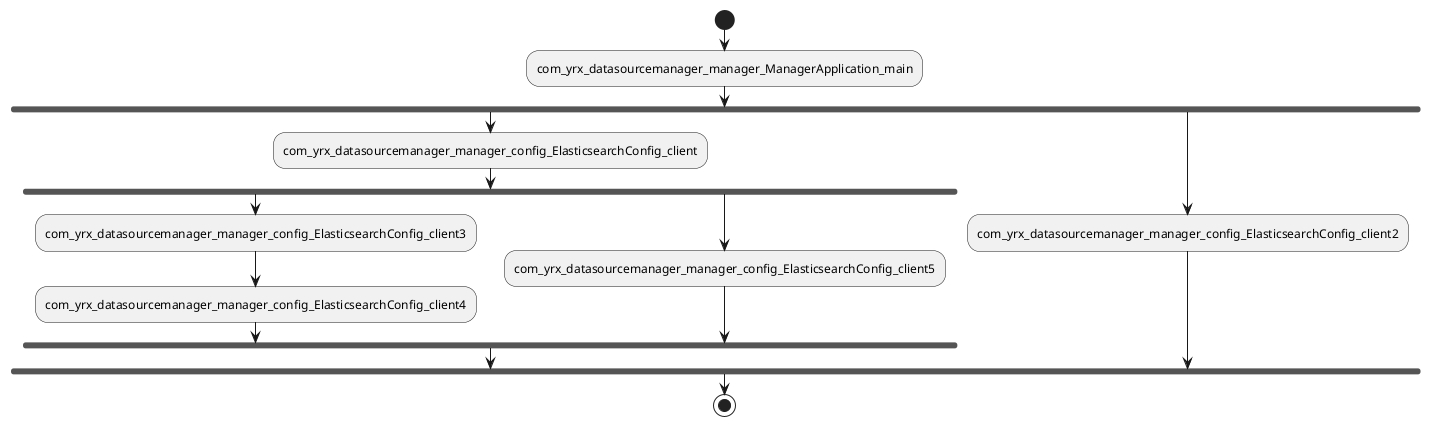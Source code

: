 @startuml
start

:com_yrx_datasourcemanager_manager_ManagerApplication_main;
fork
:com_yrx_datasourcemanager_manager_config_ElasticsearchConfig_client;
fork
:com_yrx_datasourcemanager_manager_config_ElasticsearchConfig_client3;
:com_yrx_datasourcemanager_manager_config_ElasticsearchConfig_client4;
fork again
:com_yrx_datasourcemanager_manager_config_ElasticsearchConfig_client5;
end fork
fork again
:com_yrx_datasourcemanager_manager_config_ElasticsearchConfig_client2;
end fork

stop
@enduml